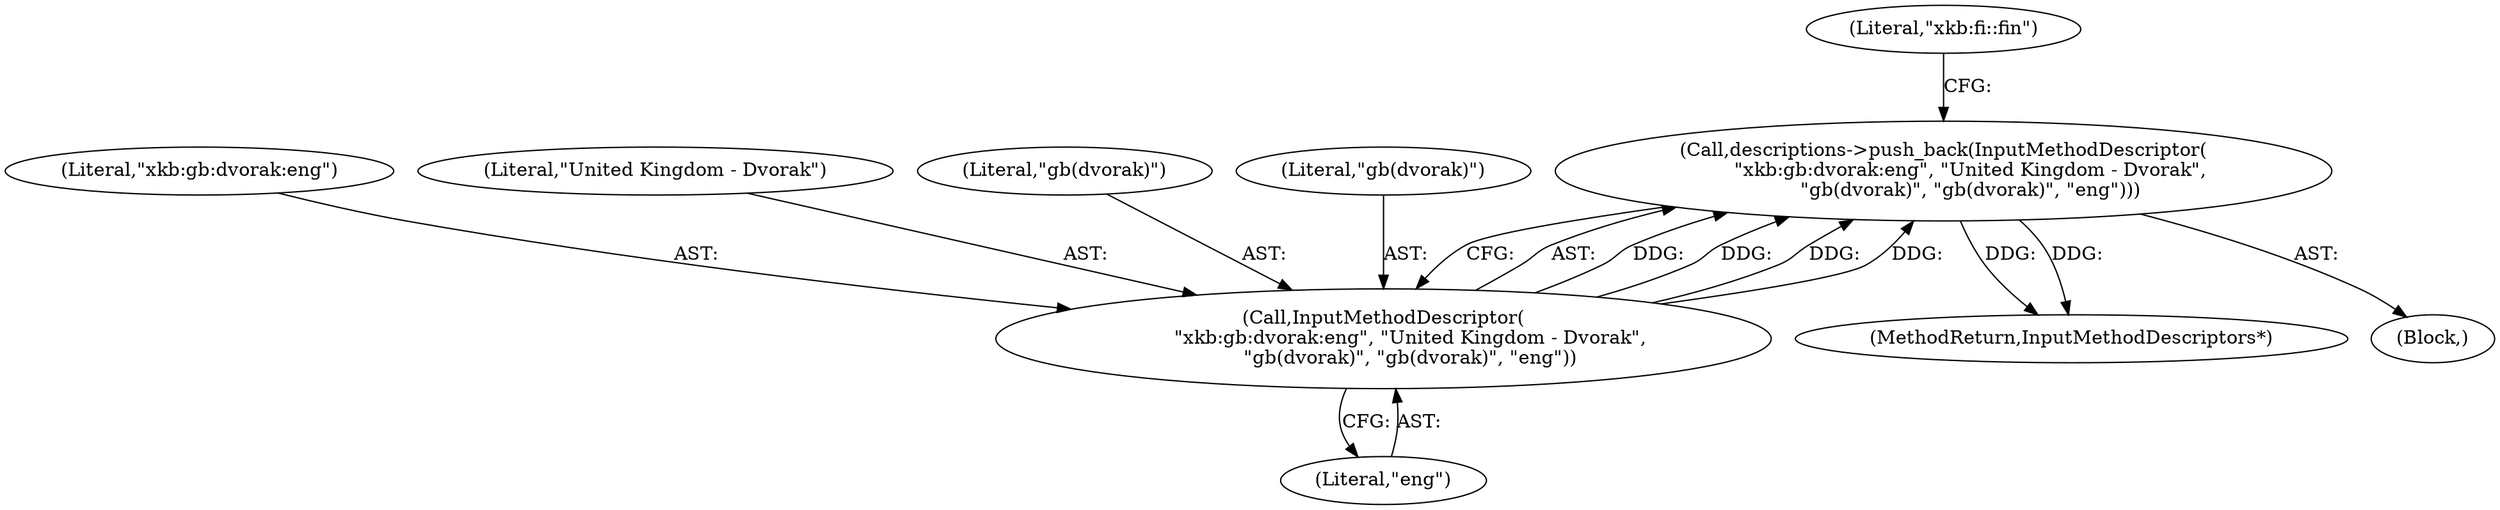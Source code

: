 digraph "1_Chrome_dc7b094a338c6c521f918f478e993f0f74bbea0d_12@del" {
"1000481" [label="(Call,descriptions->push_back(InputMethodDescriptor(\n         \"xkb:gb:dvorak:eng\", \"United Kingdom - Dvorak\",\n         \"gb(dvorak)\", \"gb(dvorak)\", \"eng\")))"];
"1000482" [label="(Call,InputMethodDescriptor(\n         \"xkb:gb:dvorak:eng\", \"United Kingdom - Dvorak\",\n         \"gb(dvorak)\", \"gb(dvorak)\", \"eng\"))"];
"1000490" [label="(Literal,\"xkb:fi::fin\")"];
"1000487" [label="(Literal,\"eng\")"];
"1000581" [label="(MethodReturn,InputMethodDescriptors*)"];
"1000482" [label="(Call,InputMethodDescriptor(\n         \"xkb:gb:dvorak:eng\", \"United Kingdom - Dvorak\",\n         \"gb(dvorak)\", \"gb(dvorak)\", \"eng\"))"];
"1000481" [label="(Call,descriptions->push_back(InputMethodDescriptor(\n         \"xkb:gb:dvorak:eng\", \"United Kingdom - Dvorak\",\n         \"gb(dvorak)\", \"gb(dvorak)\", \"eng\")))"];
"1000483" [label="(Literal,\"xkb:gb:dvorak:eng\")"];
"1000484" [label="(Literal,\"United Kingdom - Dvorak\")"];
"1000486" [label="(Literal,\"gb(dvorak)\")"];
"1000485" [label="(Literal,\"gb(dvorak)\")"];
"1000101" [label="(Block,)"];
"1000481" -> "1000101"  [label="AST: "];
"1000481" -> "1000482"  [label="CFG: "];
"1000482" -> "1000481"  [label="AST: "];
"1000490" -> "1000481"  [label="CFG: "];
"1000481" -> "1000581"  [label="DDG: "];
"1000481" -> "1000581"  [label="DDG: "];
"1000482" -> "1000481"  [label="DDG: "];
"1000482" -> "1000481"  [label="DDG: "];
"1000482" -> "1000481"  [label="DDG: "];
"1000482" -> "1000481"  [label="DDG: "];
"1000482" -> "1000487"  [label="CFG: "];
"1000483" -> "1000482"  [label="AST: "];
"1000484" -> "1000482"  [label="AST: "];
"1000485" -> "1000482"  [label="AST: "];
"1000486" -> "1000482"  [label="AST: "];
"1000487" -> "1000482"  [label="AST: "];
}
